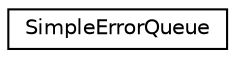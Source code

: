 digraph "Graphical Class Hierarchy"
{
  edge [fontname="Helvetica",fontsize="10",labelfontname="Helvetica",labelfontsize="10"];
  node [fontname="Helvetica",fontsize="10",shape=record];
  rankdir="LR";
  Node1 [label="SimpleErrorQueue",height=0.2,width=0.4,color="black", fillcolor="white", style="filled",URL="$class_simple_error_queue.html"];
}
